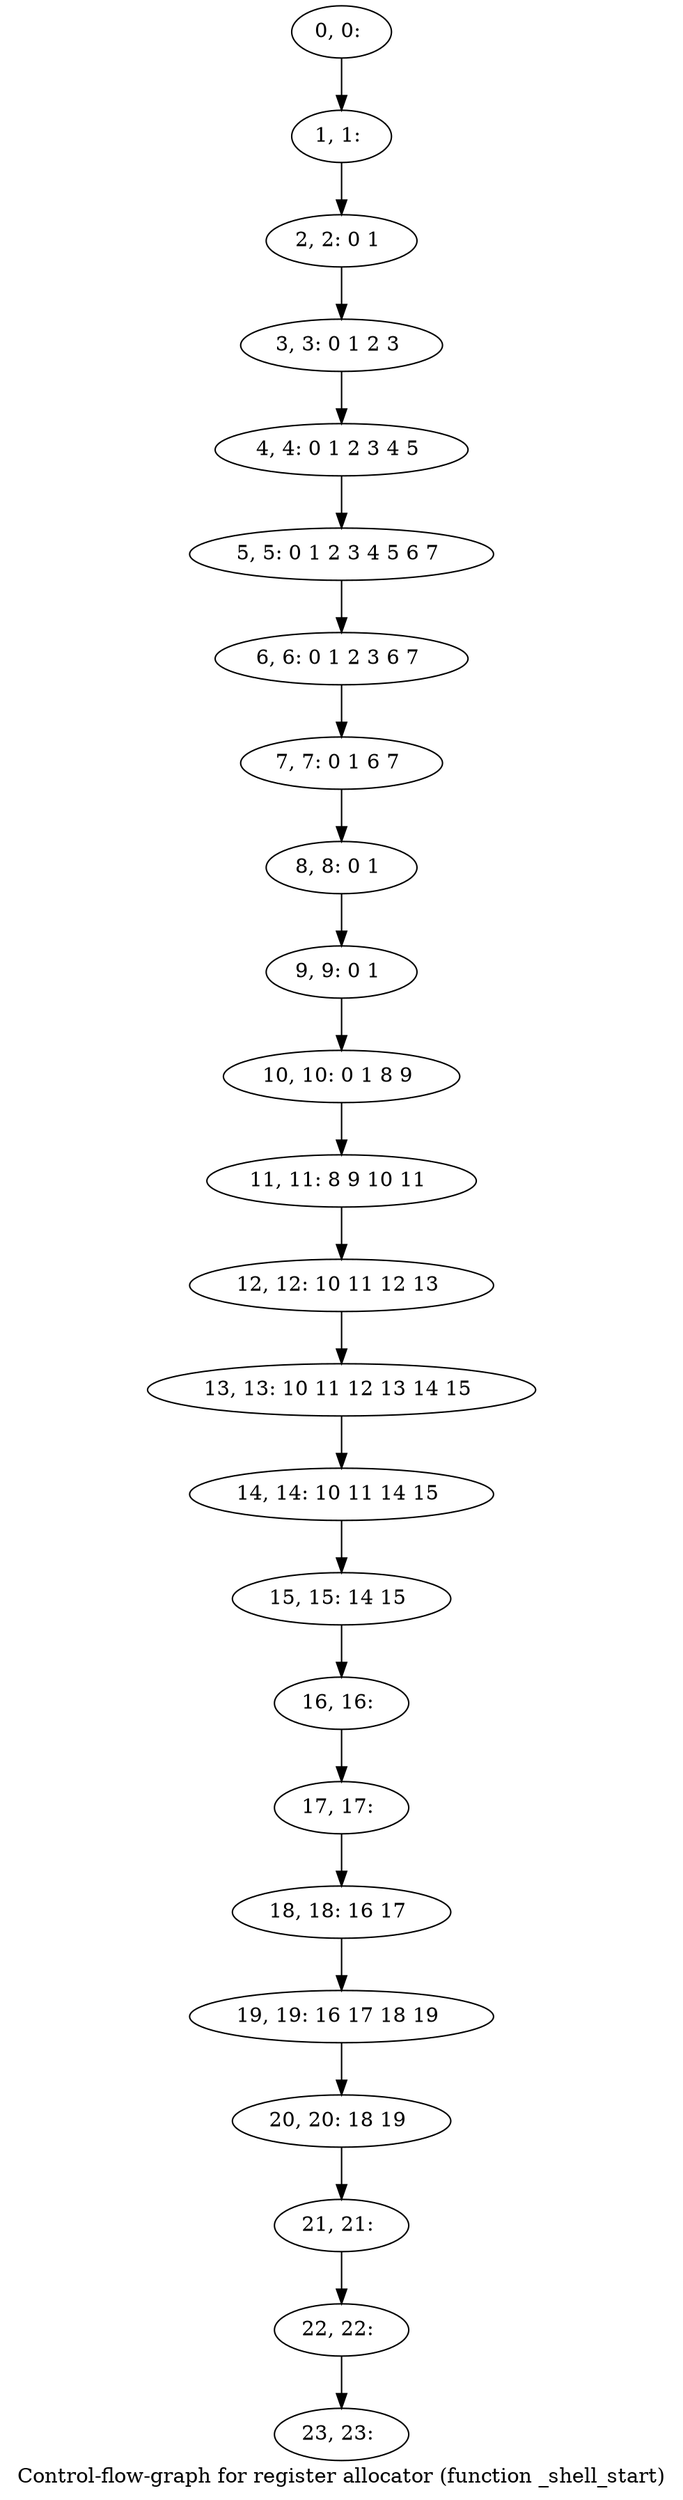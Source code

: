 digraph G {
graph [label="Control-flow-graph for register allocator (function _shell_start)"]
0[label="0, 0: "];
1[label="1, 1: "];
2[label="2, 2: 0 1 "];
3[label="3, 3: 0 1 2 3 "];
4[label="4, 4: 0 1 2 3 4 5 "];
5[label="5, 5: 0 1 2 3 4 5 6 7 "];
6[label="6, 6: 0 1 2 3 6 7 "];
7[label="7, 7: 0 1 6 7 "];
8[label="8, 8: 0 1 "];
9[label="9, 9: 0 1 "];
10[label="10, 10: 0 1 8 9 "];
11[label="11, 11: 8 9 10 11 "];
12[label="12, 12: 10 11 12 13 "];
13[label="13, 13: 10 11 12 13 14 15 "];
14[label="14, 14: 10 11 14 15 "];
15[label="15, 15: 14 15 "];
16[label="16, 16: "];
17[label="17, 17: "];
18[label="18, 18: 16 17 "];
19[label="19, 19: 16 17 18 19 "];
20[label="20, 20: 18 19 "];
21[label="21, 21: "];
22[label="22, 22: "];
23[label="23, 23: "];
0->1 ;
1->2 ;
2->3 ;
3->4 ;
4->5 ;
5->6 ;
6->7 ;
7->8 ;
8->9 ;
9->10 ;
10->11 ;
11->12 ;
12->13 ;
13->14 ;
14->15 ;
15->16 ;
16->17 ;
17->18 ;
18->19 ;
19->20 ;
20->21 ;
21->22 ;
22->23 ;
}
